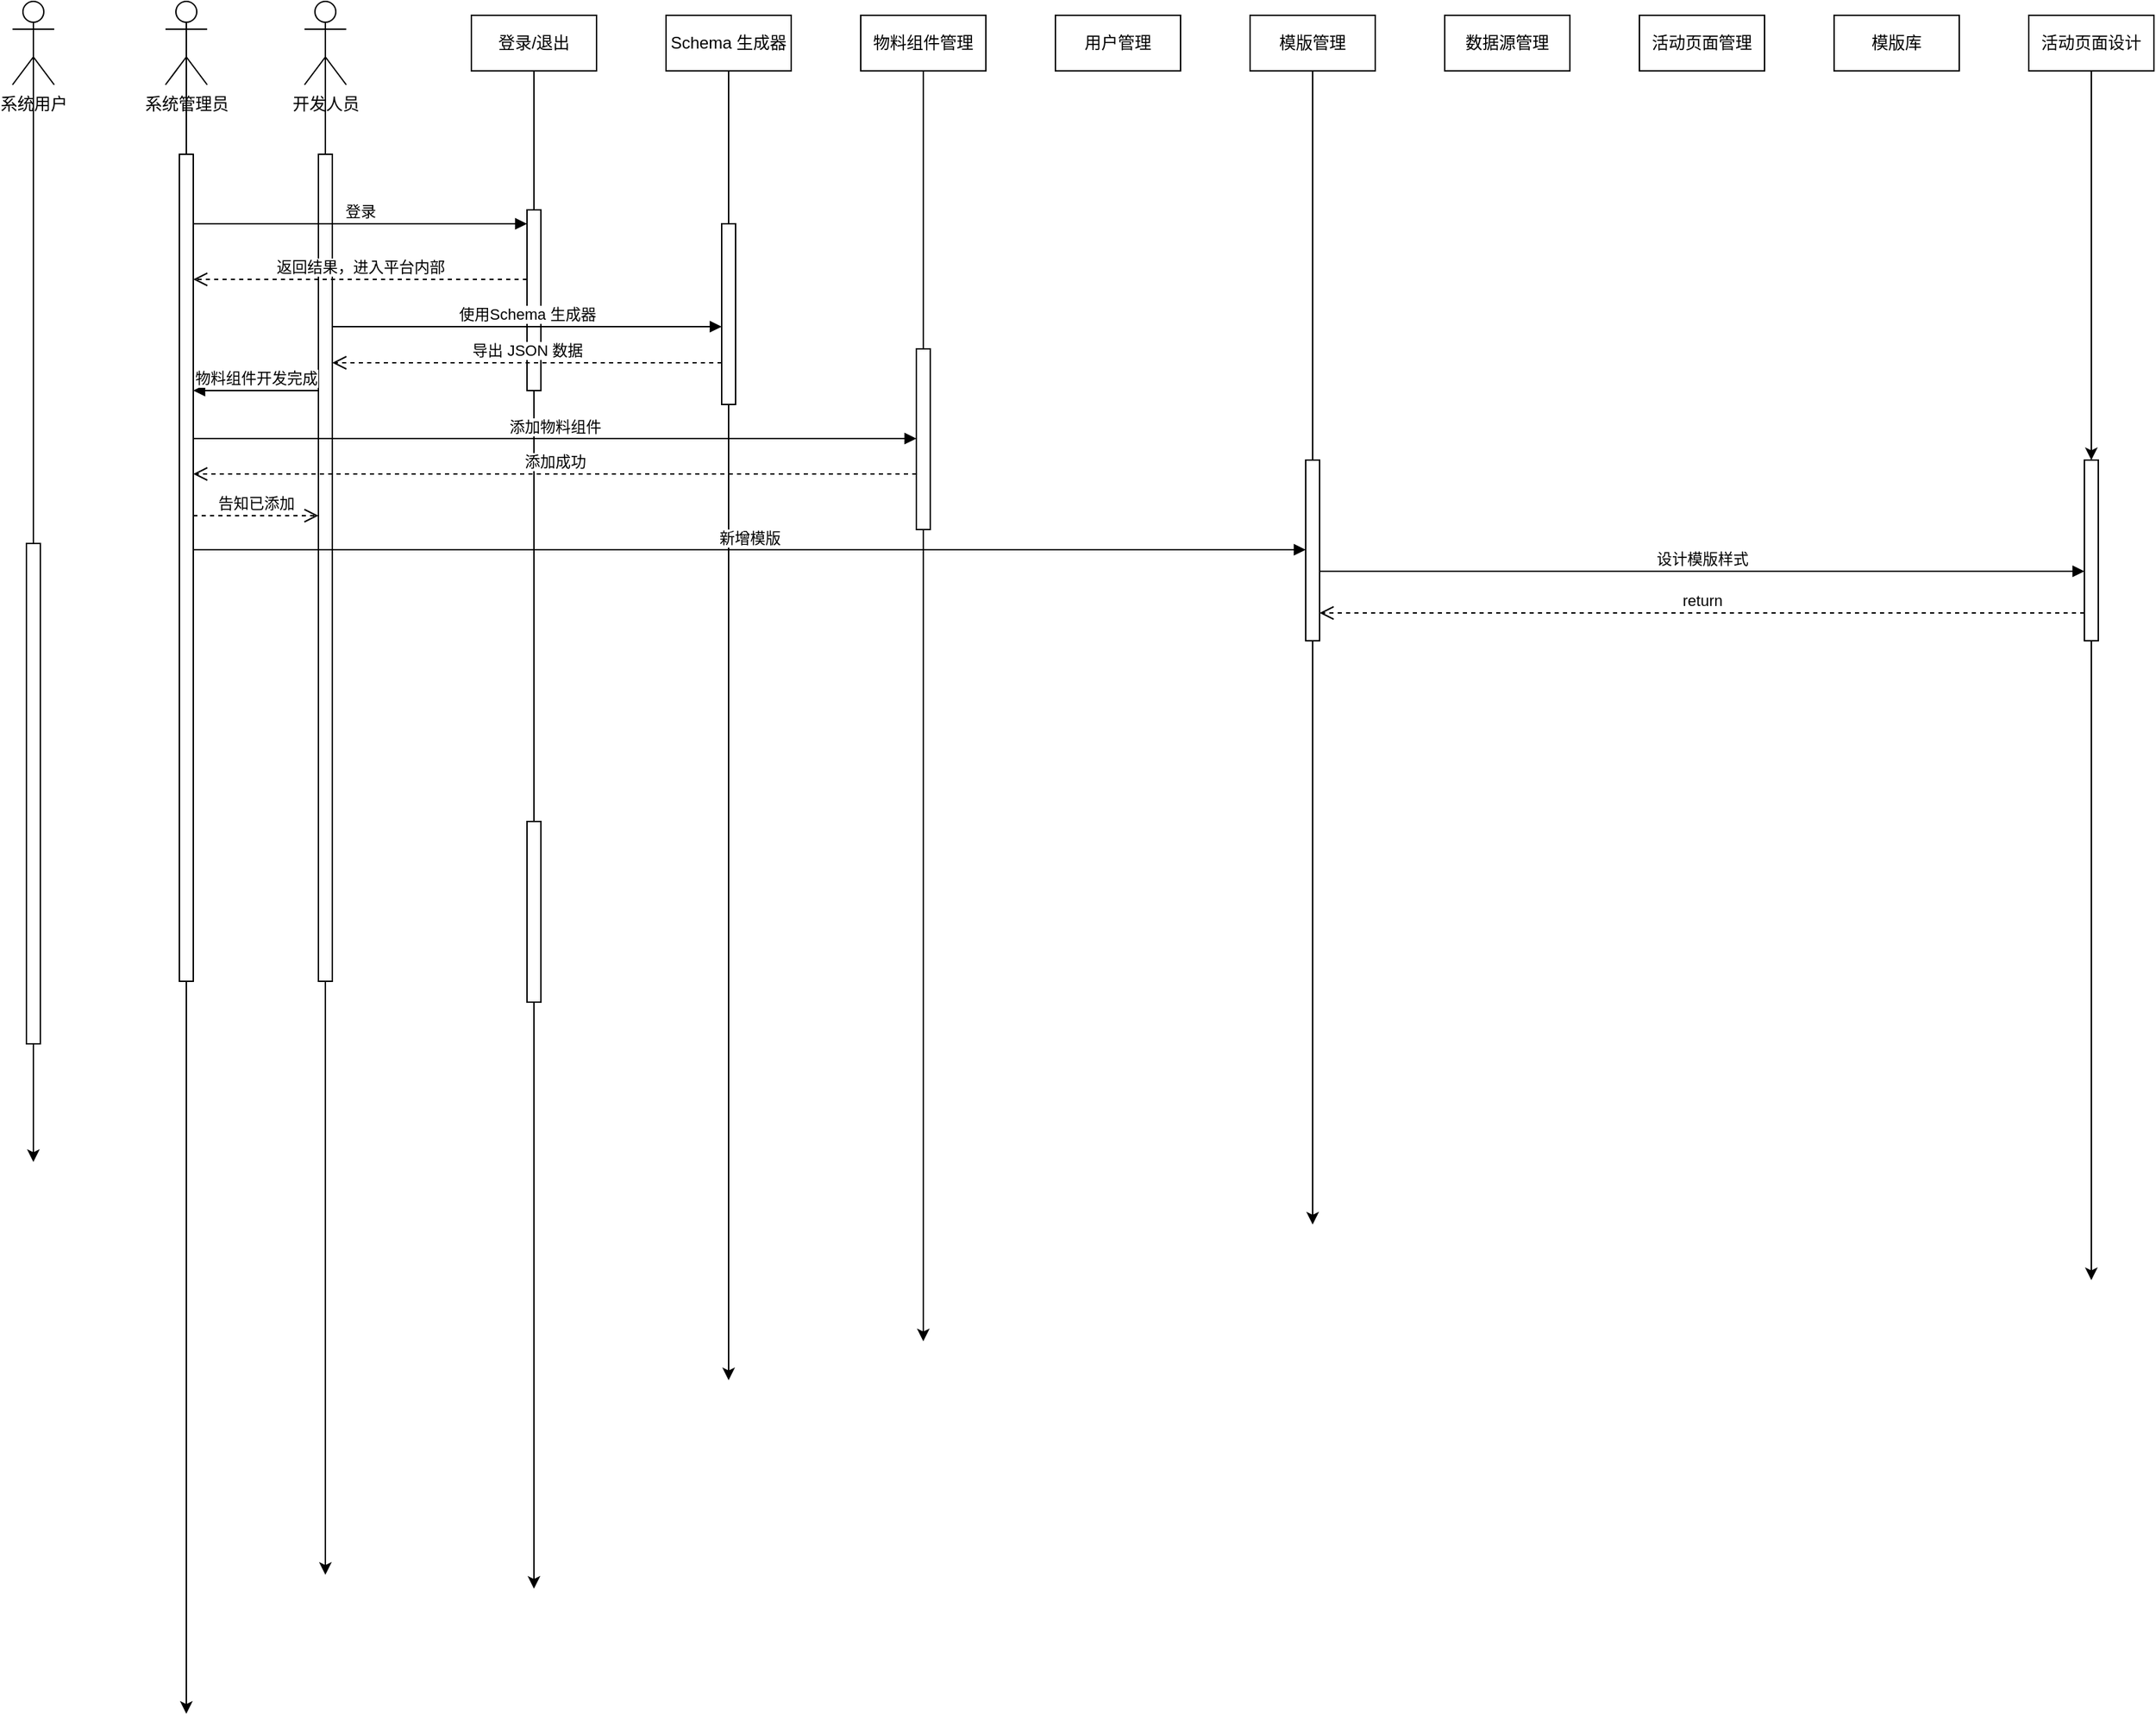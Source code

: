 <mxfile version="24.0.5" type="github">
  <diagram name="第 1 页" id="caf_1REVSn8JRjJEHCf_">
    <mxGraphModel dx="2074" dy="1150" grid="1" gridSize="10" guides="1" tooltips="1" connect="1" arrows="1" fold="1" page="1" pageScale="1" pageWidth="827" pageHeight="1169" math="0" shadow="0">
      <root>
        <mxCell id="0" />
        <mxCell id="1" parent="0" />
        <mxCell id="ha9m3MglX8LXZOVHsXi--34" style="edgeStyle=orthogonalEdgeStyle;rounded=0;orthogonalLoop=1;jettySize=auto;html=1;exitX=0.5;exitY=0.5;exitDx=0;exitDy=0;exitPerimeter=0;" parent="1" source="ha9m3MglX8LXZOVHsXi--2" edge="1">
          <mxGeometry relative="1" as="geometry">
            <mxPoint x="225" y="1582" as="targetPoint" />
          </mxGeometry>
        </mxCell>
        <mxCell id="ha9m3MglX8LXZOVHsXi--2" value="系统管理员" style="shape=umlActor;verticalLabelPosition=bottom;verticalAlign=top;html=1;outlineConnect=0;" parent="1" vertex="1">
          <mxGeometry x="210" y="350" width="30" height="60" as="geometry" />
        </mxCell>
        <mxCell id="ha9m3MglX8LXZOVHsXi--36" style="edgeStyle=orthogonalEdgeStyle;rounded=0;orthogonalLoop=1;jettySize=auto;html=1;exitX=0.5;exitY=0.5;exitDx=0;exitDy=0;exitPerimeter=0;" parent="1" source="ha9m3MglX8LXZOVHsXi--4" edge="1">
          <mxGeometry relative="1" as="geometry">
            <mxPoint x="325" y="1482" as="targetPoint" />
          </mxGeometry>
        </mxCell>
        <mxCell id="ha9m3MglX8LXZOVHsXi--4" value="开发人员" style="shape=umlActor;verticalLabelPosition=bottom;verticalAlign=top;html=1;outlineConnect=0;" parent="1" vertex="1">
          <mxGeometry x="310" y="350" width="30" height="60" as="geometry" />
        </mxCell>
        <mxCell id="NpqbZNAZsf2v34RqNU3o-10" style="edgeStyle=orthogonalEdgeStyle;rounded=0;orthogonalLoop=1;jettySize=auto;html=1;exitX=0.5;exitY=1;exitDx=0;exitDy=0;" parent="1" source="NpqbZNAZsf2v34RqNU3o-6" edge="1">
          <mxGeometry relative="1" as="geometry">
            <mxPoint x="475" y="1492" as="targetPoint" />
          </mxGeometry>
        </mxCell>
        <mxCell id="ha9m3MglX8LXZOVHsXi--5" value="登录/退出" style="rounded=0;whiteSpace=wrap;html=1;" parent="1" vertex="1">
          <mxGeometry x="430" y="360" width="90" height="40" as="geometry" />
        </mxCell>
        <mxCell id="ha9m3MglX8LXZOVHsXi--31" style="edgeStyle=orthogonalEdgeStyle;rounded=0;orthogonalLoop=1;jettySize=auto;html=1;exitX=0.5;exitY=0.5;exitDx=0;exitDy=0;exitPerimeter=0;" parent="1" source="ha9m3MglX8LXZOVHsXi--6" edge="1">
          <mxGeometry relative="1" as="geometry">
            <mxPoint x="115" y="1185" as="targetPoint" />
          </mxGeometry>
        </mxCell>
        <mxCell id="ha9m3MglX8LXZOVHsXi--6" value="系统用户" style="shape=umlActor;verticalLabelPosition=bottom;verticalAlign=top;html=1;outlineConnect=0;" parent="1" vertex="1">
          <mxGeometry x="100" y="350" width="30" height="60" as="geometry" />
        </mxCell>
        <mxCell id="CDrrQhluDF5SGl6vh9CH-6" style="edgeStyle=orthogonalEdgeStyle;rounded=0;orthogonalLoop=1;jettySize=auto;html=1;exitX=0.5;exitY=1;exitDx=0;exitDy=0;" edge="1" parent="1" source="ha9m3MglX8LXZOVHsXi--7">
          <mxGeometry relative="1" as="geometry">
            <mxPoint x="615" y="1342" as="targetPoint" />
          </mxGeometry>
        </mxCell>
        <mxCell id="ha9m3MglX8LXZOVHsXi--7" value="Schema 生成器" style="rounded=0;whiteSpace=wrap;html=1;" parent="1" vertex="1">
          <mxGeometry x="570" y="360" width="90" height="40" as="geometry" />
        </mxCell>
        <mxCell id="CDrrQhluDF5SGl6vh9CH-10" style="edgeStyle=orthogonalEdgeStyle;rounded=0;orthogonalLoop=1;jettySize=auto;html=1;exitX=0.5;exitY=1;exitDx=0;exitDy=0;" edge="1" parent="1" source="ha9m3MglX8LXZOVHsXi--8">
          <mxGeometry relative="1" as="geometry">
            <mxPoint x="755" y="1314" as="targetPoint" />
          </mxGeometry>
        </mxCell>
        <mxCell id="ha9m3MglX8LXZOVHsXi--8" value="物料组件管理" style="rounded=0;whiteSpace=wrap;html=1;" parent="1" vertex="1">
          <mxGeometry x="710" y="360" width="90" height="40" as="geometry" />
        </mxCell>
        <mxCell id="ha9m3MglX8LXZOVHsXi--9" value="用户管理" style="rounded=0;whiteSpace=wrap;html=1;" parent="1" vertex="1">
          <mxGeometry x="850" y="360" width="90" height="40" as="geometry" />
        </mxCell>
        <mxCell id="CDrrQhluDF5SGl6vh9CH-16" style="edgeStyle=orthogonalEdgeStyle;rounded=0;orthogonalLoop=1;jettySize=auto;html=1;exitX=0.5;exitY=1;exitDx=0;exitDy=0;" edge="1" parent="1" source="ha9m3MglX8LXZOVHsXi--10">
          <mxGeometry relative="1" as="geometry">
            <mxPoint x="1035" y="1230" as="targetPoint" />
          </mxGeometry>
        </mxCell>
        <mxCell id="ha9m3MglX8LXZOVHsXi--10" value="模版管理" style="rounded=0;whiteSpace=wrap;html=1;" parent="1" vertex="1">
          <mxGeometry x="990" y="360" width="90" height="40" as="geometry" />
        </mxCell>
        <mxCell id="ha9m3MglX8LXZOVHsXi--11" value="数据源管理" style="rounded=0;whiteSpace=wrap;html=1;" parent="1" vertex="1">
          <mxGeometry x="1130" y="360" width="90" height="40" as="geometry" />
        </mxCell>
        <mxCell id="ha9m3MglX8LXZOVHsXi--12" value="活动页面管理" style="rounded=0;whiteSpace=wrap;html=1;" parent="1" vertex="1">
          <mxGeometry x="1270" y="360" width="90" height="40" as="geometry" />
        </mxCell>
        <mxCell id="ha9m3MglX8LXZOVHsXi--13" value="模版库" style="rounded=0;whiteSpace=wrap;html=1;" parent="1" vertex="1">
          <mxGeometry x="1410" y="360" width="90" height="40" as="geometry" />
        </mxCell>
        <mxCell id="CDrrQhluDF5SGl6vh9CH-19" style="edgeStyle=orthogonalEdgeStyle;rounded=0;orthogonalLoop=1;jettySize=auto;html=1;exitX=0.5;exitY=1;exitDx=0;exitDy=0;" edge="1" parent="1" source="CDrrQhluDF5SGl6vh9CH-21">
          <mxGeometry relative="1" as="geometry">
            <mxPoint x="1595" y="1270" as="targetPoint" />
          </mxGeometry>
        </mxCell>
        <mxCell id="ha9m3MglX8LXZOVHsXi--14" value="活动页面设计" style="rounded=0;whiteSpace=wrap;html=1;" parent="1" vertex="1">
          <mxGeometry x="1550" y="360" width="90" height="40" as="geometry" />
        </mxCell>
        <mxCell id="ha9m3MglX8LXZOVHsXi--28" value="" style="html=1;points=[[0,0,0,0,5],[0,1,0,0,-5],[1,0,0,0,5],[1,1,0,0,-5]];perimeter=orthogonalPerimeter;outlineConnect=0;targetShapes=umlLifeline;portConstraint=eastwest;newEdgeStyle={&quot;curved&quot;:0,&quot;rounded&quot;:0};" parent="1" vertex="1">
          <mxGeometry x="110" y="740" width="10" height="360" as="geometry" />
        </mxCell>
        <mxCell id="ha9m3MglX8LXZOVHsXi--32" value="" style="html=1;points=[[0,0,0,0,5],[0,1,0,0,-5],[1,0,0,0,5],[1,1,0,0,-5]];perimeter=orthogonalPerimeter;outlineConnect=0;targetShapes=umlLifeline;portConstraint=eastwest;newEdgeStyle={&quot;curved&quot;:0,&quot;rounded&quot;:0};" parent="1" vertex="1">
          <mxGeometry x="220" y="460" width="10" height="595" as="geometry" />
        </mxCell>
        <mxCell id="ha9m3MglX8LXZOVHsXi--35" value="" style="html=1;points=[[0,0,0,0,5],[0,1,0,0,-5],[1,0,0,0,5],[1,1,0,0,-5]];perimeter=orthogonalPerimeter;outlineConnect=0;targetShapes=umlLifeline;portConstraint=eastwest;newEdgeStyle={&quot;curved&quot;:0,&quot;rounded&quot;:0};" parent="1" vertex="1">
          <mxGeometry x="320" y="460" width="10" height="595" as="geometry" />
        </mxCell>
        <mxCell id="NpqbZNAZsf2v34RqNU3o-8" value="登录" style="html=1;verticalAlign=bottom;endArrow=block;curved=0;rounded=0;" parent="1" edge="1">
          <mxGeometry width="80" relative="1" as="geometry">
            <mxPoint x="230" y="510" as="sourcePoint" />
            <mxPoint x="470" y="510" as="targetPoint" />
          </mxGeometry>
        </mxCell>
        <mxCell id="NpqbZNAZsf2v34RqNU3o-9" value="返回结果，进入平台内部" style="html=1;verticalAlign=bottom;endArrow=open;dashed=1;endSize=8;curved=0;rounded=0;" parent="1" source="NpqbZNAZsf2v34RqNU3o-2" edge="1">
          <mxGeometry relative="1" as="geometry">
            <mxPoint x="310" y="550" as="sourcePoint" />
            <mxPoint x="230" y="550" as="targetPoint" />
          </mxGeometry>
        </mxCell>
        <mxCell id="NpqbZNAZsf2v34RqNU3o-11" value="" style="edgeStyle=orthogonalEdgeStyle;rounded=0;orthogonalLoop=1;jettySize=auto;html=1;exitX=0.5;exitY=1;exitDx=0;exitDy=0;endArrow=none;endFill=0;" parent="1" source="ha9m3MglX8LXZOVHsXi--5" target="NpqbZNAZsf2v34RqNU3o-6" edge="1">
          <mxGeometry relative="1" as="geometry">
            <mxPoint x="475" y="1492" as="targetPoint" />
            <mxPoint x="475" y="400" as="sourcePoint" />
            <Array as="points">
              <mxPoint x="475" y="870" />
              <mxPoint x="475" y="870" />
            </Array>
          </mxGeometry>
        </mxCell>
        <mxCell id="NpqbZNAZsf2v34RqNU3o-2" value="" style="html=1;points=[[0,0,0,0,5],[0,1,0,0,-5],[1,0,0,0,5],[1,1,0,0,-5]];perimeter=orthogonalPerimeter;outlineConnect=0;targetShapes=umlLifeline;portConstraint=eastwest;newEdgeStyle={&quot;curved&quot;:0,&quot;rounded&quot;:0};" parent="1" vertex="1">
          <mxGeometry x="470" y="500" width="10" height="130" as="geometry" />
        </mxCell>
        <mxCell id="NpqbZNAZsf2v34RqNU3o-6" value="" style="html=1;points=[[0,0,0,0,5],[0,1,0,0,-5],[1,0,0,0,5],[1,1,0,0,-5]];perimeter=orthogonalPerimeter;outlineConnect=0;targetShapes=umlLifeline;portConstraint=eastwest;newEdgeStyle={&quot;curved&quot;:0,&quot;rounded&quot;:0};" parent="1" vertex="1">
          <mxGeometry x="470" y="940" width="10" height="130" as="geometry" />
        </mxCell>
        <mxCell id="NpqbZNAZsf2v34RqNU3o-12" value="" style="html=1;points=[[0,0,0,0,5],[0,1,0,0,-5],[1,0,0,0,5],[1,1,0,0,-5]];perimeter=orthogonalPerimeter;outlineConnect=0;targetShapes=umlLifeline;portConstraint=eastwest;newEdgeStyle={&quot;curved&quot;:0,&quot;rounded&quot;:0};" parent="1" vertex="1">
          <mxGeometry x="610" y="510" width="10" height="130" as="geometry" />
        </mxCell>
        <mxCell id="CDrrQhluDF5SGl6vh9CH-1" value="使用Schema 生成器" style="html=1;verticalAlign=bottom;endArrow=block;curved=0;rounded=0;" edge="1" parent="1">
          <mxGeometry width="80" relative="1" as="geometry">
            <mxPoint x="330" y="584" as="sourcePoint" />
            <mxPoint x="610" y="584" as="targetPoint" />
          </mxGeometry>
        </mxCell>
        <mxCell id="CDrrQhluDF5SGl6vh9CH-2" value="导出 JSON 数据" style="html=1;verticalAlign=bottom;endArrow=open;dashed=1;endSize=8;curved=0;rounded=0;" edge="1" parent="1">
          <mxGeometry relative="1" as="geometry">
            <mxPoint x="610" y="610" as="sourcePoint" />
            <mxPoint x="330" y="610" as="targetPoint" />
          </mxGeometry>
        </mxCell>
        <mxCell id="CDrrQhluDF5SGl6vh9CH-7" value="" style="html=1;points=[[0,0,0,0,5],[0,1,0,0,-5],[1,0,0,0,5],[1,1,0,0,-5]];perimeter=orthogonalPerimeter;outlineConnect=0;targetShapes=umlLifeline;portConstraint=eastwest;newEdgeStyle={&quot;curved&quot;:0,&quot;rounded&quot;:0};" vertex="1" parent="1">
          <mxGeometry x="750" y="600" width="10" height="130" as="geometry" />
        </mxCell>
        <mxCell id="CDrrQhluDF5SGl6vh9CH-8" value="物料组件开发完成" style="html=1;verticalAlign=bottom;endArrow=block;curved=0;rounded=0;" edge="1" parent="1">
          <mxGeometry width="80" relative="1" as="geometry">
            <mxPoint x="320" y="630" as="sourcePoint" />
            <mxPoint x="230" y="630" as="targetPoint" />
          </mxGeometry>
        </mxCell>
        <mxCell id="CDrrQhluDF5SGl6vh9CH-9" value="添加物料组件" style="html=1;verticalAlign=bottom;endArrow=block;curved=0;rounded=0;" edge="1" parent="1" target="CDrrQhluDF5SGl6vh9CH-7">
          <mxGeometry width="80" relative="1" as="geometry">
            <mxPoint x="230" y="664.5" as="sourcePoint" />
            <mxPoint x="310" y="664.5" as="targetPoint" />
            <mxPoint as="offset" />
          </mxGeometry>
        </mxCell>
        <mxCell id="CDrrQhluDF5SGl6vh9CH-11" value="添加成功" style="html=1;verticalAlign=bottom;endArrow=open;dashed=1;endSize=8;curved=0;rounded=0;exitX=0;exitY=1;exitDx=0;exitDy=-5;exitPerimeter=0;" edge="1" parent="1">
          <mxGeometry relative="1" as="geometry">
            <mxPoint x="750" y="690" as="sourcePoint" />
            <mxPoint x="230" y="690" as="targetPoint" />
            <mxPoint as="offset" />
          </mxGeometry>
        </mxCell>
        <mxCell id="CDrrQhluDF5SGl6vh9CH-13" value="告知已添加" style="html=1;verticalAlign=bottom;endArrow=open;dashed=1;endSize=8;curved=0;rounded=0;" edge="1" parent="1" target="ha9m3MglX8LXZOVHsXi--35">
          <mxGeometry relative="1" as="geometry">
            <mxPoint x="230" y="720" as="sourcePoint" />
            <mxPoint x="310" y="720" as="targetPoint" />
            <mxPoint as="offset" />
          </mxGeometry>
        </mxCell>
        <mxCell id="CDrrQhluDF5SGl6vh9CH-15" value="" style="html=1;points=[[0,0,0,0,5],[0,1,0,0,-5],[1,0,0,0,5],[1,1,0,0,-5]];perimeter=orthogonalPerimeter;outlineConnect=0;targetShapes=umlLifeline;portConstraint=eastwest;newEdgeStyle={&quot;curved&quot;:0,&quot;rounded&quot;:0};" vertex="1" parent="1">
          <mxGeometry x="1030" y="680" width="10" height="130" as="geometry" />
        </mxCell>
        <mxCell id="CDrrQhluDF5SGl6vh9CH-17" value="新增模版" style="html=1;verticalAlign=bottom;endArrow=block;curved=0;rounded=0;" edge="1" parent="1">
          <mxGeometry width="80" relative="1" as="geometry">
            <mxPoint x="230" y="744.5" as="sourcePoint" />
            <mxPoint x="1030" y="744.5" as="targetPoint" />
          </mxGeometry>
        </mxCell>
        <mxCell id="CDrrQhluDF5SGl6vh9CH-20" value="设计模版样式" style="html=1;verticalAlign=bottom;endArrow=block;curved=0;rounded=0;" edge="1" parent="1">
          <mxGeometry width="80" relative="1" as="geometry">
            <mxPoint x="1040" y="760" as="sourcePoint" />
            <mxPoint x="1590" y="760" as="targetPoint" />
          </mxGeometry>
        </mxCell>
        <mxCell id="CDrrQhluDF5SGl6vh9CH-22" value="" style="edgeStyle=orthogonalEdgeStyle;rounded=0;orthogonalLoop=1;jettySize=auto;html=1;exitX=0.5;exitY=1;exitDx=0;exitDy=0;" edge="1" parent="1" source="ha9m3MglX8LXZOVHsXi--14" target="CDrrQhluDF5SGl6vh9CH-21">
          <mxGeometry relative="1" as="geometry">
            <mxPoint x="1595" y="1270" as="targetPoint" />
            <mxPoint x="1595" y="400" as="sourcePoint" />
            <Array as="points">
              <mxPoint x="1595" y="650" />
              <mxPoint x="1595" y="650" />
            </Array>
          </mxGeometry>
        </mxCell>
        <mxCell id="CDrrQhluDF5SGl6vh9CH-21" value="" style="html=1;points=[[0,0,0,0,5],[0,1,0,0,-5],[1,0,0,0,5],[1,1,0,0,-5]];perimeter=orthogonalPerimeter;outlineConnect=0;targetShapes=umlLifeline;portConstraint=eastwest;newEdgeStyle={&quot;curved&quot;:0,&quot;rounded&quot;:0};" vertex="1" parent="1">
          <mxGeometry x="1590" y="680" width="10" height="130" as="geometry" />
        </mxCell>
        <mxCell id="CDrrQhluDF5SGl6vh9CH-23" value="return" style="html=1;verticalAlign=bottom;endArrow=open;dashed=1;endSize=8;curved=0;rounded=0;" edge="1" parent="1">
          <mxGeometry relative="1" as="geometry">
            <mxPoint x="1590" y="790" as="sourcePoint" />
            <mxPoint x="1040" y="790" as="targetPoint" />
          </mxGeometry>
        </mxCell>
      </root>
    </mxGraphModel>
  </diagram>
</mxfile>
